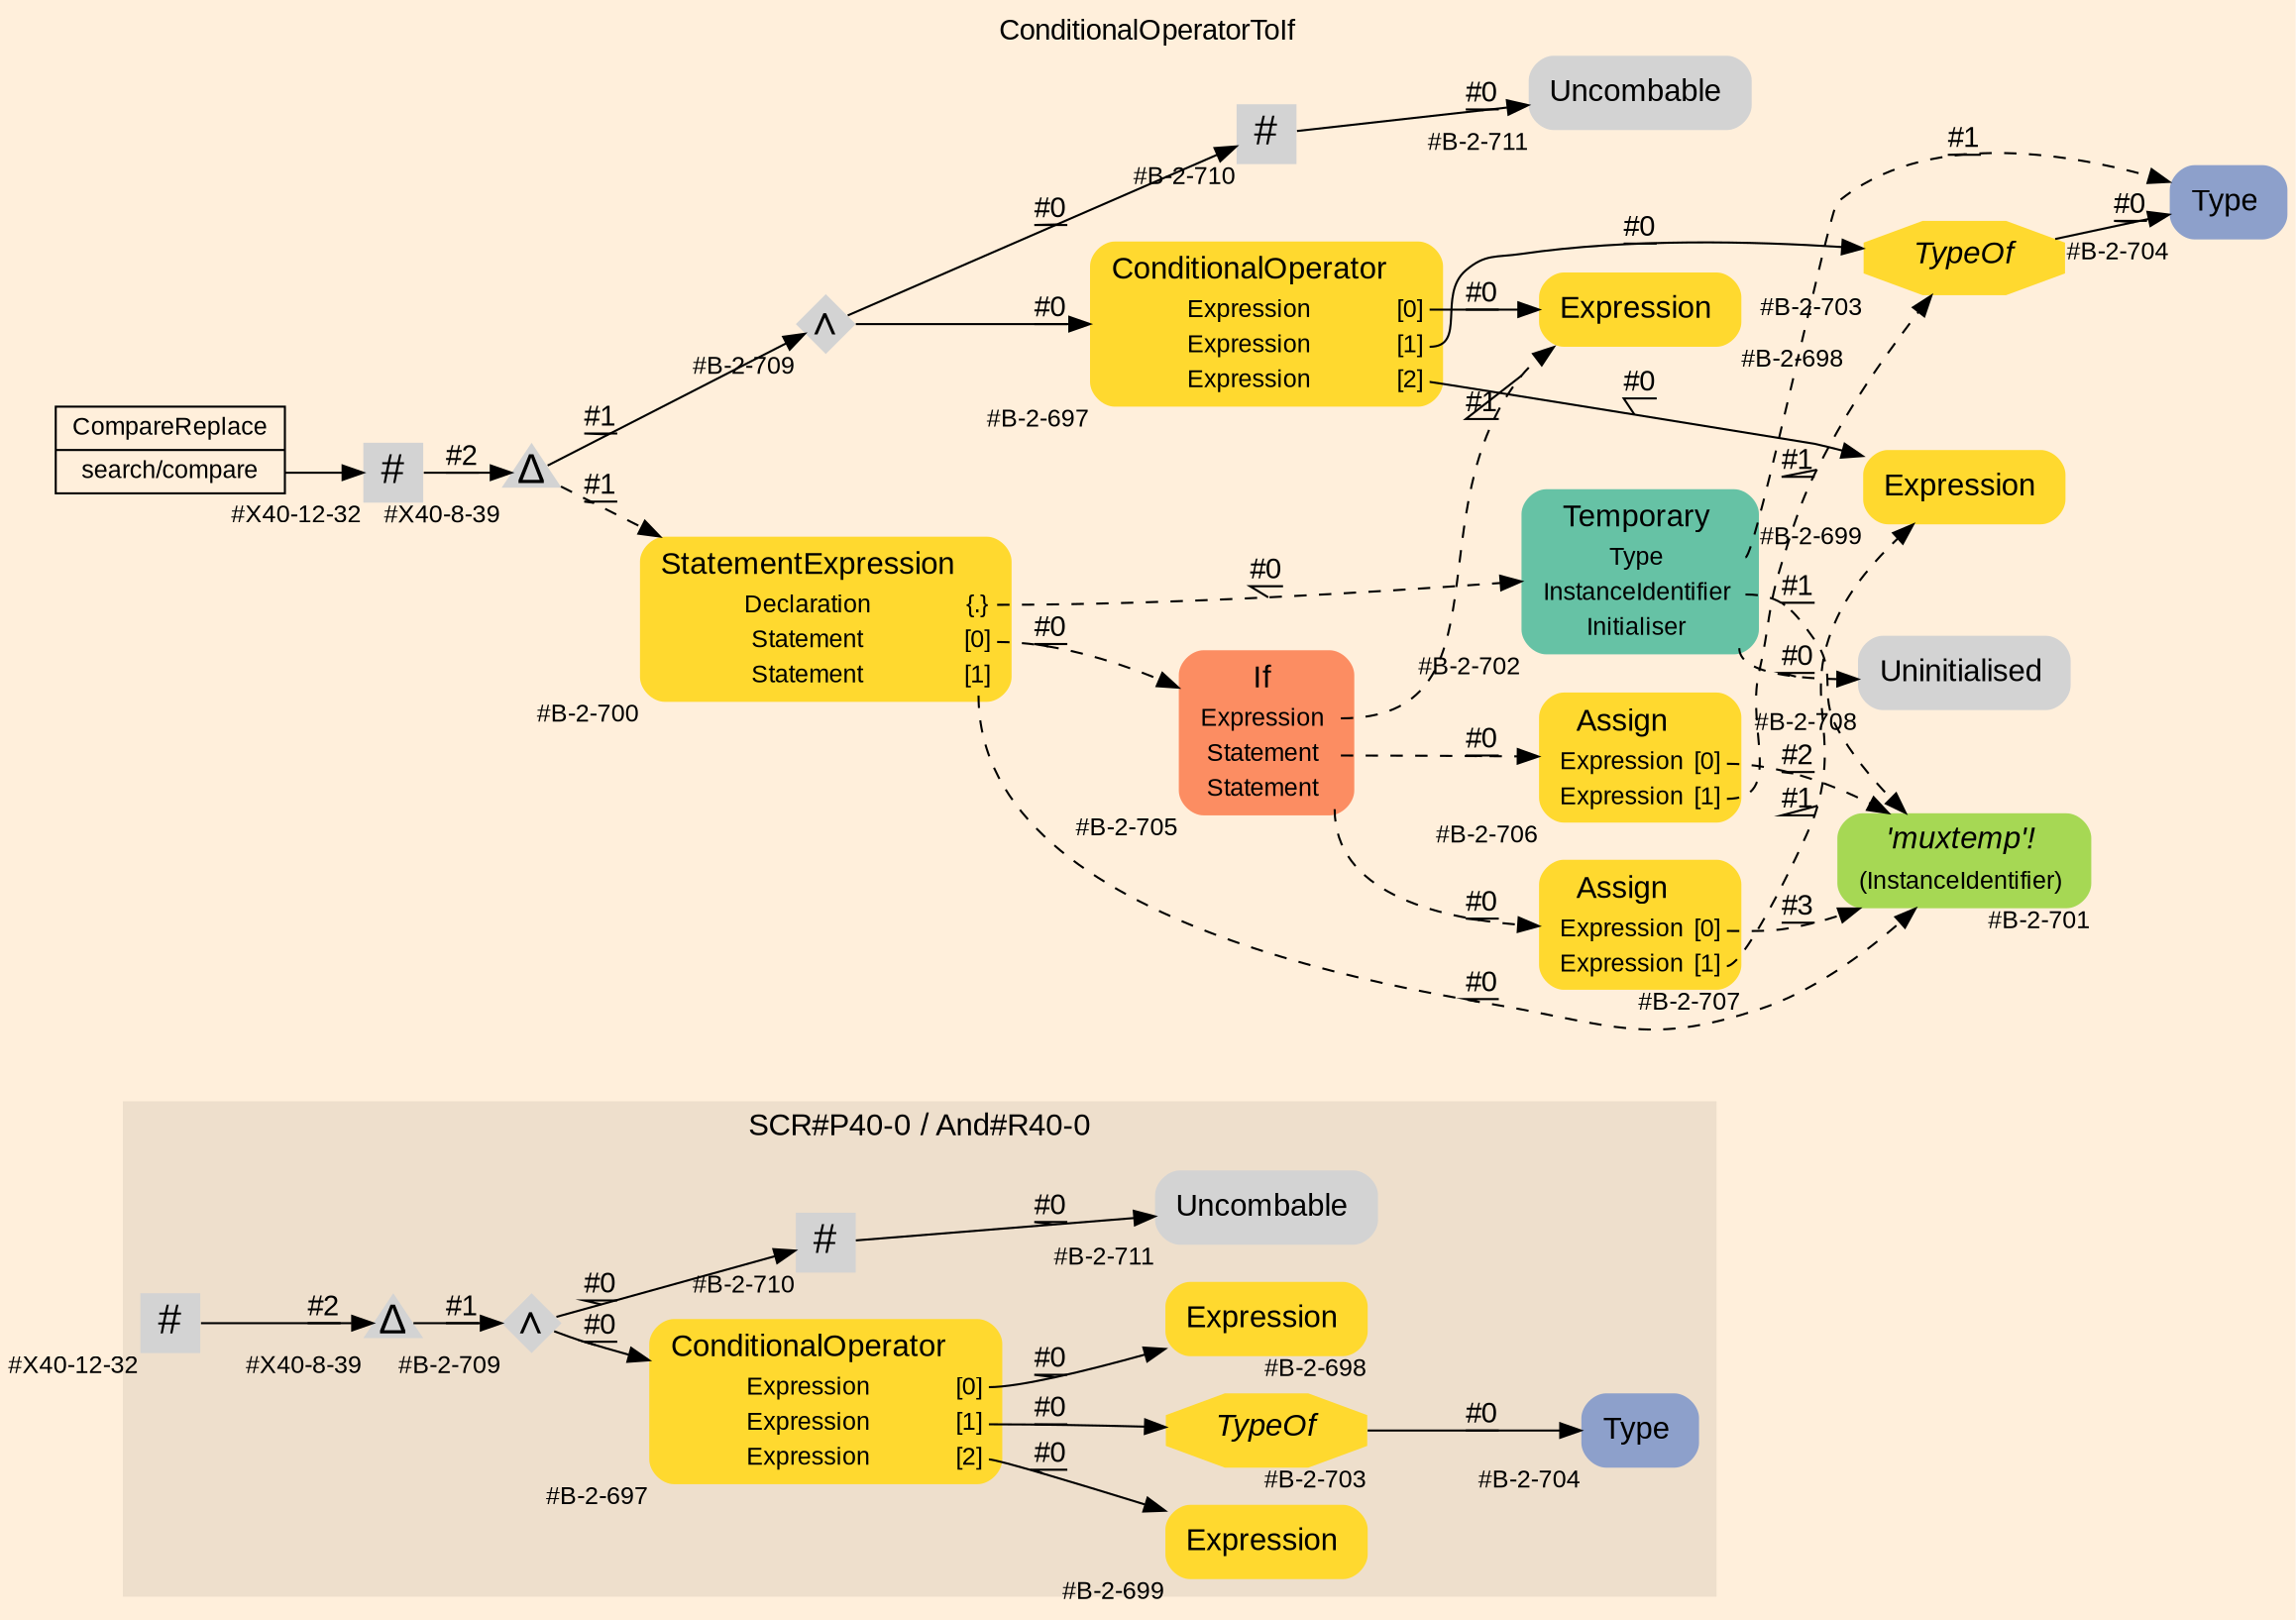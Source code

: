 digraph "ConditionalOperatorToIf" {
label = "ConditionalOperatorToIf"
labelloc = t
graph [
    rankdir = "LR"
    ranksep = 0.3
    bgcolor = antiquewhite1
    color = black
    fontcolor = black
    fontname = "Arial"
];
node [
    fontname = "Arial"
];
edge [
    fontname = "Arial"
];

// -------------------- figure And#R40-0 --------------------
// -------- region And#R40-0 ----------
subgraph "clusterAnd#R40-0" {
    label = "SCR#P40-0 / And#R40-0"
    style = "filled"
    color = antiquewhite2
    fontsize = "15"
    // -------- block And#R40-0/#B-2-709 ----------
    "And#R40-0/#B-2-709" [
        shape = "diamond"
        xlabel = "#B-2-709"
        fontsize = "12"
        fontcolor = black
        label = <<FONT POINT-SIZE="20" COLOR="black">∧</FONT>>
        style = "filled"
        penwidth = 0.0
        fixedsize = true
        width = 0.4
        height = 0.4
    ];
    
    // -------- block And#R40-0/#B-2-698 ----------
    "And#R40-0/#B-2-698" [
        shape = "plaintext"
        fillcolor = "/set28/6"
        xlabel = "#B-2-698"
        fontsize = "12"
        fontcolor = black
        label = <<TABLE BORDER="0" CELLBORDER="0" CELLSPACING="0">
         <TR><TD><FONT POINT-SIZE="15" COLOR="black">Expression</FONT></TD><TD></TD></TR>
        </TABLE>>
        style = "rounded,filled"
    ];
    
    // -------- block And#R40-0/#B-2-704 ----------
    "And#R40-0/#B-2-704" [
        shape = "plaintext"
        fillcolor = "/set28/3"
        xlabel = "#B-2-704"
        fontsize = "12"
        fontcolor = black
        label = <<TABLE BORDER="0" CELLBORDER="0" CELLSPACING="0">
         <TR><TD><FONT POINT-SIZE="15" COLOR="black">Type</FONT></TD><TD></TD></TR>
        </TABLE>>
        style = "rounded,filled"
    ];
    
    // -------- block And#R40-0/#X40-8-39 ----------
    "And#R40-0/#X40-8-39" [
        shape = "triangle"
        xlabel = "#X40-8-39"
        fontsize = "12"
        fontcolor = black
        label = <<FONT POINT-SIZE="20" COLOR="black">Δ</FONT>>
        style = "filled"
        penwidth = 0.0
        fixedsize = true
        width = 0.4
        height = 0.4
    ];
    
    // -------- block And#R40-0/#B-2-697 ----------
    "And#R40-0/#B-2-697" [
        shape = "plaintext"
        fillcolor = "/set28/6"
        xlabel = "#B-2-697"
        fontsize = "12"
        fontcolor = black
        label = <<TABLE BORDER="0" CELLBORDER="0" CELLSPACING="0">
         <TR><TD><FONT POINT-SIZE="15" COLOR="black">ConditionalOperator</FONT></TD><TD></TD></TR>
         <TR><TD><FONT POINT-SIZE="12" COLOR="black">Expression</FONT></TD><TD PORT="port0"><FONT POINT-SIZE="12" COLOR="black">[0]</FONT></TD></TR>
         <TR><TD><FONT POINT-SIZE="12" COLOR="black">Expression</FONT></TD><TD PORT="port1"><FONT POINT-SIZE="12" COLOR="black">[1]</FONT></TD></TR>
         <TR><TD><FONT POINT-SIZE="12" COLOR="black">Expression</FONT></TD><TD PORT="port2"><FONT POINT-SIZE="12" COLOR="black">[2]</FONT></TD></TR>
        </TABLE>>
        style = "rounded,filled"
    ];
    
    // -------- block And#R40-0/#B-2-703 ----------
    "And#R40-0/#B-2-703" [
        shape = "octagon"
        fillcolor = "/set28/6"
        xlabel = "#B-2-703"
        fontsize = "12"
        fontcolor = black
        label = <<FONT POINT-SIZE="15" COLOR="black"><I>TypeOf</I></FONT>>
        style = "filled"
        penwidth = 0.0
    ];
    
    // -------- block And#R40-0/#B-2-711 ----------
    "And#R40-0/#B-2-711" [
        shape = "plaintext"
        xlabel = "#B-2-711"
        fontsize = "12"
        fontcolor = black
        label = <<TABLE BORDER="0" CELLBORDER="0" CELLSPACING="0">
         <TR><TD><FONT POINT-SIZE="15" COLOR="black">Uncombable</FONT></TD><TD></TD></TR>
        </TABLE>>
        style = "rounded,filled"
    ];
    
    // -------- block And#R40-0/#X40-12-32 ----------
    "And#R40-0/#X40-12-32" [
        shape = "square"
        xlabel = "#X40-12-32"
        fontsize = "12"
        fontcolor = black
        label = <<FONT POINT-SIZE="20" COLOR="black">#</FONT>>
        style = "filled"
        penwidth = 0.0
        fixedsize = true
        width = 0.4
        height = 0.4
    ];
    
    // -------- block And#R40-0/#B-2-699 ----------
    "And#R40-0/#B-2-699" [
        shape = "plaintext"
        fillcolor = "/set28/6"
        xlabel = "#B-2-699"
        fontsize = "12"
        fontcolor = black
        label = <<TABLE BORDER="0" CELLBORDER="0" CELLSPACING="0">
         <TR><TD><FONT POINT-SIZE="15" COLOR="black">Expression</FONT></TD><TD></TD></TR>
        </TABLE>>
        style = "rounded,filled"
    ];
    
    // -------- block And#R40-0/#B-2-710 ----------
    "And#R40-0/#B-2-710" [
        shape = "square"
        xlabel = "#B-2-710"
        fontsize = "12"
        fontcolor = black
        label = <<FONT POINT-SIZE="20" COLOR="black">#</FONT>>
        style = "filled"
        penwidth = 0.0
        fixedsize = true
        width = 0.4
        height = 0.4
    ];
    
}

"And#R40-0/#B-2-709" -> "And#R40-0/#B-2-697" [
    label = "#0"
    decorate = true
    color = black
    fontcolor = black
];

"And#R40-0/#B-2-709" -> "And#R40-0/#B-2-710" [
    label = "#0"
    decorate = true
    color = black
    fontcolor = black
];

"And#R40-0/#X40-8-39" -> "And#R40-0/#B-2-709" [
    label = "#1"
    decorate = true
    color = black
    fontcolor = black
];

"And#R40-0/#B-2-697":port0 -> "And#R40-0/#B-2-698" [
    label = "#0"
    decorate = true
    color = black
    fontcolor = black
];

"And#R40-0/#B-2-697":port1 -> "And#R40-0/#B-2-703" [
    label = "#0"
    decorate = true
    color = black
    fontcolor = black
];

"And#R40-0/#B-2-697":port2 -> "And#R40-0/#B-2-699" [
    label = "#0"
    decorate = true
    color = black
    fontcolor = black
];

"And#R40-0/#B-2-703" -> "And#R40-0/#B-2-704" [
    label = "#0"
    decorate = true
    color = black
    fontcolor = black
];

"And#R40-0/#X40-12-32" -> "And#R40-0/#X40-8-39" [
    label = "#2"
    decorate = true
    color = black
    fontcolor = black
];

"And#R40-0/#B-2-710" -> "And#R40-0/#B-2-711" [
    label = "#0"
    decorate = true
    color = black
    fontcolor = black
];


// -------------------- transformation figure --------------------
// -------- block CR#X40-10-40 ----------
"CR#X40-10-40" [
    shape = "record"
    fillcolor = antiquewhite1
    fontsize = "12"
    fontcolor = black
    label = "<fixed> CompareReplace | <port0> search/compare"
    style = "filled"
    color = black
];

// -------- block #X40-12-32 ----------
"#X40-12-32" [
    shape = "square"
    xlabel = "#X40-12-32"
    fontsize = "12"
    fontcolor = black
    label = <<FONT POINT-SIZE="20" COLOR="black">#</FONT>>
    style = "filled"
    penwidth = 0.0
    fixedsize = true
    width = 0.4
    height = 0.4
];

// -------- block #X40-8-39 ----------
"#X40-8-39" [
    shape = "triangle"
    xlabel = "#X40-8-39"
    fontsize = "12"
    fontcolor = black
    label = <<FONT POINT-SIZE="20" COLOR="black">Δ</FONT>>
    style = "filled"
    penwidth = 0.0
    fixedsize = true
    width = 0.4
    height = 0.4
];

// -------- block #B-2-709 ----------
"#B-2-709" [
    shape = "diamond"
    xlabel = "#B-2-709"
    fontsize = "12"
    fontcolor = black
    label = <<FONT POINT-SIZE="20" COLOR="black">∧</FONT>>
    style = "filled"
    penwidth = 0.0
    fixedsize = true
    width = 0.4
    height = 0.4
];

// -------- block #B-2-697 ----------
"#B-2-697" [
    shape = "plaintext"
    fillcolor = "/set28/6"
    xlabel = "#B-2-697"
    fontsize = "12"
    fontcolor = black
    label = <<TABLE BORDER="0" CELLBORDER="0" CELLSPACING="0">
     <TR><TD><FONT POINT-SIZE="15" COLOR="black">ConditionalOperator</FONT></TD><TD></TD></TR>
     <TR><TD><FONT POINT-SIZE="12" COLOR="black">Expression</FONT></TD><TD PORT="port0"><FONT POINT-SIZE="12" COLOR="black">[0]</FONT></TD></TR>
     <TR><TD><FONT POINT-SIZE="12" COLOR="black">Expression</FONT></TD><TD PORT="port1"><FONT POINT-SIZE="12" COLOR="black">[1]</FONT></TD></TR>
     <TR><TD><FONT POINT-SIZE="12" COLOR="black">Expression</FONT></TD><TD PORT="port2"><FONT POINT-SIZE="12" COLOR="black">[2]</FONT></TD></TR>
    </TABLE>>
    style = "rounded,filled"
];

// -------- block #B-2-698 ----------
"#B-2-698" [
    shape = "plaintext"
    fillcolor = "/set28/6"
    xlabel = "#B-2-698"
    fontsize = "12"
    fontcolor = black
    label = <<TABLE BORDER="0" CELLBORDER="0" CELLSPACING="0">
     <TR><TD><FONT POINT-SIZE="15" COLOR="black">Expression</FONT></TD><TD></TD></TR>
    </TABLE>>
    style = "rounded,filled"
];

// -------- block #B-2-703 ----------
"#B-2-703" [
    shape = "octagon"
    fillcolor = "/set28/6"
    xlabel = "#B-2-703"
    fontsize = "12"
    fontcolor = black
    label = <<FONT POINT-SIZE="15" COLOR="black"><I>TypeOf</I></FONT>>
    style = "filled"
    penwidth = 0.0
];

// -------- block #B-2-704 ----------
"#B-2-704" [
    shape = "plaintext"
    fillcolor = "/set28/3"
    xlabel = "#B-2-704"
    fontsize = "12"
    fontcolor = black
    label = <<TABLE BORDER="0" CELLBORDER="0" CELLSPACING="0">
     <TR><TD><FONT POINT-SIZE="15" COLOR="black">Type</FONT></TD><TD></TD></TR>
    </TABLE>>
    style = "rounded,filled"
];

// -------- block #B-2-699 ----------
"#B-2-699" [
    shape = "plaintext"
    fillcolor = "/set28/6"
    xlabel = "#B-2-699"
    fontsize = "12"
    fontcolor = black
    label = <<TABLE BORDER="0" CELLBORDER="0" CELLSPACING="0">
     <TR><TD><FONT POINT-SIZE="15" COLOR="black">Expression</FONT></TD><TD></TD></TR>
    </TABLE>>
    style = "rounded,filled"
];

// -------- block #B-2-710 ----------
"#B-2-710" [
    shape = "square"
    xlabel = "#B-2-710"
    fontsize = "12"
    fontcolor = black
    label = <<FONT POINT-SIZE="20" COLOR="black">#</FONT>>
    style = "filled"
    penwidth = 0.0
    fixedsize = true
    width = 0.4
    height = 0.4
];

// -------- block #B-2-711 ----------
"#B-2-711" [
    shape = "plaintext"
    xlabel = "#B-2-711"
    fontsize = "12"
    fontcolor = black
    label = <<TABLE BORDER="0" CELLBORDER="0" CELLSPACING="0">
     <TR><TD><FONT POINT-SIZE="15" COLOR="black">Uncombable</FONT></TD><TD></TD></TR>
    </TABLE>>
    style = "rounded,filled"
];

// -------- block #B-2-700 ----------
"#B-2-700" [
    shape = "plaintext"
    fillcolor = "/set28/6"
    xlabel = "#B-2-700"
    fontsize = "12"
    fontcolor = black
    label = <<TABLE BORDER="0" CELLBORDER="0" CELLSPACING="0">
     <TR><TD><FONT POINT-SIZE="15" COLOR="black">StatementExpression</FONT></TD><TD></TD></TR>
     <TR><TD><FONT POINT-SIZE="12" COLOR="black">Declaration</FONT></TD><TD PORT="port0"><FONT POINT-SIZE="12" COLOR="black">{.}</FONT></TD></TR>
     <TR><TD><FONT POINT-SIZE="12" COLOR="black">Statement</FONT></TD><TD PORT="port1"><FONT POINT-SIZE="12" COLOR="black">[0]</FONT></TD></TR>
     <TR><TD><FONT POINT-SIZE="12" COLOR="black">Statement</FONT></TD><TD PORT="port2"><FONT POINT-SIZE="12" COLOR="black">[1]</FONT></TD></TR>
    </TABLE>>
    style = "rounded,filled"
];

// -------- block #B-2-702 ----------
"#B-2-702" [
    shape = "plaintext"
    fillcolor = "/set28/1"
    xlabel = "#B-2-702"
    fontsize = "12"
    fontcolor = black
    label = <<TABLE BORDER="0" CELLBORDER="0" CELLSPACING="0">
     <TR><TD><FONT POINT-SIZE="15" COLOR="black">Temporary</FONT></TD><TD></TD></TR>
     <TR><TD><FONT POINT-SIZE="12" COLOR="black">Type</FONT></TD><TD PORT="port0"></TD></TR>
     <TR><TD><FONT POINT-SIZE="12" COLOR="black">InstanceIdentifier</FONT></TD><TD PORT="port1"></TD></TR>
     <TR><TD><FONT POINT-SIZE="12" COLOR="black">Initialiser</FONT></TD><TD PORT="port2"></TD></TR>
    </TABLE>>
    style = "rounded,filled"
];

// -------- block #B-2-701 ----------
"#B-2-701" [
    shape = "plaintext"
    fillcolor = "/set28/5"
    xlabel = "#B-2-701"
    fontsize = "12"
    fontcolor = black
    label = <<TABLE BORDER="0" CELLBORDER="0" CELLSPACING="0">
     <TR><TD><FONT POINT-SIZE="15" COLOR="black"><I>'muxtemp'!</I></FONT></TD><TD></TD></TR>
     <TR><TD><FONT POINT-SIZE="12" COLOR="black">(InstanceIdentifier)</FONT></TD><TD PORT="port0"></TD></TR>
    </TABLE>>
    style = "rounded,filled"
];

// -------- block #B-2-708 ----------
"#B-2-708" [
    shape = "plaintext"
    xlabel = "#B-2-708"
    fontsize = "12"
    fontcolor = black
    label = <<TABLE BORDER="0" CELLBORDER="0" CELLSPACING="0">
     <TR><TD><FONT POINT-SIZE="15" COLOR="black">Uninitialised</FONT></TD><TD></TD></TR>
    </TABLE>>
    style = "rounded,filled"
];

// -------- block #B-2-705 ----------
"#B-2-705" [
    shape = "plaintext"
    fillcolor = "/set28/2"
    xlabel = "#B-2-705"
    fontsize = "12"
    fontcolor = black
    label = <<TABLE BORDER="0" CELLBORDER="0" CELLSPACING="0">
     <TR><TD><FONT POINT-SIZE="15" COLOR="black">If</FONT></TD><TD></TD></TR>
     <TR><TD><FONT POINT-SIZE="12" COLOR="black">Expression</FONT></TD><TD PORT="port0"></TD></TR>
     <TR><TD><FONT POINT-SIZE="12" COLOR="black">Statement</FONT></TD><TD PORT="port1"></TD></TR>
     <TR><TD><FONT POINT-SIZE="12" COLOR="black">Statement</FONT></TD><TD PORT="port2"></TD></TR>
    </TABLE>>
    style = "rounded,filled"
];

// -------- block #B-2-706 ----------
"#B-2-706" [
    shape = "plaintext"
    fillcolor = "/set28/6"
    xlabel = "#B-2-706"
    fontsize = "12"
    fontcolor = black
    label = <<TABLE BORDER="0" CELLBORDER="0" CELLSPACING="0">
     <TR><TD><FONT POINT-SIZE="15" COLOR="black">Assign</FONT></TD><TD></TD></TR>
     <TR><TD><FONT POINT-SIZE="12" COLOR="black">Expression</FONT></TD><TD PORT="port0"><FONT POINT-SIZE="12" COLOR="black">[0]</FONT></TD></TR>
     <TR><TD><FONT POINT-SIZE="12" COLOR="black">Expression</FONT></TD><TD PORT="port1"><FONT POINT-SIZE="12" COLOR="black">[1]</FONT></TD></TR>
    </TABLE>>
    style = "rounded,filled"
];

// -------- block #B-2-707 ----------
"#B-2-707" [
    shape = "plaintext"
    fillcolor = "/set28/6"
    xlabel = "#B-2-707"
    fontsize = "12"
    fontcolor = black
    label = <<TABLE BORDER="0" CELLBORDER="0" CELLSPACING="0">
     <TR><TD><FONT POINT-SIZE="15" COLOR="black">Assign</FONT></TD><TD></TD></TR>
     <TR><TD><FONT POINT-SIZE="12" COLOR="black">Expression</FONT></TD><TD PORT="port0"><FONT POINT-SIZE="12" COLOR="black">[0]</FONT></TD></TR>
     <TR><TD><FONT POINT-SIZE="12" COLOR="black">Expression</FONT></TD><TD PORT="port1"><FONT POINT-SIZE="12" COLOR="black">[1]</FONT></TD></TR>
    </TABLE>>
    style = "rounded,filled"
];

"CR#X40-10-40":port0 -> "#X40-12-32" [
    label = ""
    decorate = true
    color = black
    fontcolor = black
];

"#X40-12-32" -> "#X40-8-39" [
    label = "#2"
    decorate = true
    color = black
    fontcolor = black
];

"#X40-8-39" -> "#B-2-709" [
    label = "#1"
    decorate = true
    color = black
    fontcolor = black
];

"#X40-8-39" -> "#B-2-700" [
    style="dashed"
    label = "#1"
    decorate = true
    color = black
    fontcolor = black
];

"#B-2-709" -> "#B-2-697" [
    label = "#0"
    decorate = true
    color = black
    fontcolor = black
];

"#B-2-709" -> "#B-2-710" [
    label = "#0"
    decorate = true
    color = black
    fontcolor = black
];

"#B-2-697":port0 -> "#B-2-698" [
    label = "#0"
    decorate = true
    color = black
    fontcolor = black
];

"#B-2-697":port1 -> "#B-2-703" [
    label = "#0"
    decorate = true
    color = black
    fontcolor = black
];

"#B-2-697":port2 -> "#B-2-699" [
    label = "#0"
    decorate = true
    color = black
    fontcolor = black
];

"#B-2-703" -> "#B-2-704" [
    label = "#0"
    decorate = true
    color = black
    fontcolor = black
];

"#B-2-710" -> "#B-2-711" [
    label = "#0"
    decorate = true
    color = black
    fontcolor = black
];

"#B-2-700":port0 -> "#B-2-702" [
    style="dashed"
    label = "#0"
    decorate = true
    color = black
    fontcolor = black
];

"#B-2-700":port1 -> "#B-2-705" [
    style="dashed"
    label = "#0"
    decorate = true
    color = black
    fontcolor = black
];

"#B-2-700":port2 -> "#B-2-701" [
    style="dashed"
    label = "#0"
    decorate = true
    color = black
    fontcolor = black
];

"#B-2-702":port0 -> "#B-2-704" [
    style="dashed"
    label = "#1"
    decorate = true
    color = black
    fontcolor = black
];

"#B-2-702":port1 -> "#B-2-701" [
    style="dashed"
    label = "#1"
    decorate = true
    color = black
    fontcolor = black
];

"#B-2-702":port2 -> "#B-2-708" [
    style="dashed"
    label = "#0"
    decorate = true
    color = black
    fontcolor = black
];

"#B-2-705":port0 -> "#B-2-698" [
    style="dashed"
    label = "#1"
    decorate = true
    color = black
    fontcolor = black
];

"#B-2-705":port1 -> "#B-2-706" [
    style="dashed"
    label = "#0"
    decorate = true
    color = black
    fontcolor = black
];

"#B-2-705":port2 -> "#B-2-707" [
    style="dashed"
    label = "#0"
    decorate = true
    color = black
    fontcolor = black
];

"#B-2-706":port0 -> "#B-2-701" [
    style="dashed"
    label = "#2"
    decorate = true
    color = black
    fontcolor = black
];

"#B-2-706":port1 -> "#B-2-703" [
    style="dashed"
    label = "#1"
    decorate = true
    color = black
    fontcolor = black
];

"#B-2-707":port0 -> "#B-2-701" [
    style="dashed"
    label = "#3"
    decorate = true
    color = black
    fontcolor = black
];

"#B-2-707":port1 -> "#B-2-699" [
    style="dashed"
    label = "#1"
    decorate = true
    color = black
    fontcolor = black
];


}
